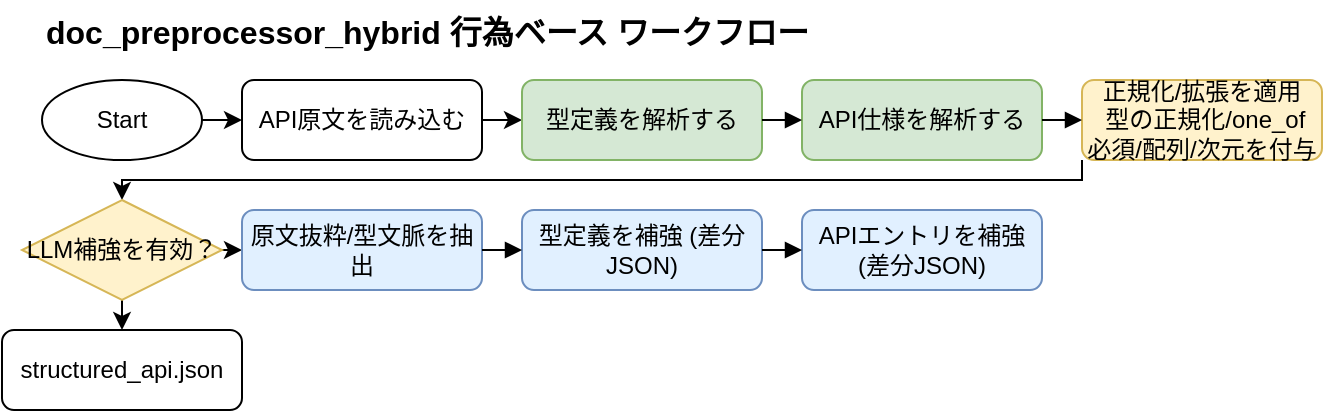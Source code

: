 <mxfile>
    <diagram id="pipeline" name="doc_preprocessor_hybrid_activity_workflow">
        <mxGraphModel dx="228" dy="1038" grid="1" gridSize="10" guides="1" tooltips="1" connect="1" arrows="1" fold="1" page="1" pageScale="1" pageWidth="1920" pageHeight="1080" math="0" shadow="0">
            <root>
                <mxCell id="0"/>
                <mxCell id="1" parent="0"/>
                <mxCell id="TITLE" value="doc_preprocessor_hybrid 行為ベース ワークフロー" style="text;strokeColor=none;fillColor=none;align=left;verticalAlign=top;fontStyle=1;fontSize=16;" parent="1" vertex="1">
                    <mxGeometry x="40" y="40" width="520" height="30" as="geometry"/>
                </mxCell>
                <mxCell id="3cnJW8OzbraPkvrjtHVB-4" style="edgeStyle=orthogonalEdgeStyle;rounded=0;orthogonalLoop=1;jettySize=auto;html=1;exitX=1;exitY=0.5;exitDx=0;exitDy=0;entryX=0;entryY=0.5;entryDx=0;entryDy=0;" edge="1" parent="1" source="START" target="READ_API">
                    <mxGeometry relative="1" as="geometry"/>
                </mxCell>
                <mxCell id="START" value="Start" style="ellipse;whiteSpace=wrap;html=1;fillColor=#ffffff;strokeColor=#000000;" parent="1" vertex="1">
                    <mxGeometry x="40" y="80" width="80" height="40" as="geometry"/>
                </mxCell>
                <mxCell id="3cnJW8OzbraPkvrjtHVB-5" style="edgeStyle=orthogonalEdgeStyle;rounded=0;orthogonalLoop=1;jettySize=auto;html=1;exitX=1;exitY=0.5;exitDx=0;exitDy=0;entryX=0;entryY=0.5;entryDx=0;entryDy=0;" edge="1" parent="1" source="READ_API" target="PARSE_TYPES">
                    <mxGeometry relative="1" as="geometry"/>
                </mxCell>
                <mxCell id="READ_API" value="API原文を読み込む" style="rounded=1;whiteSpace=wrap;html=1;fillColor=#ffffff;strokeColor=#000000;" parent="1" vertex="1">
                    <mxGeometry x="140" y="80" width="120" height="40" as="geometry"/>
                </mxCell>
                <mxCell id="PARSE_TYPES" value="型定義を解析する" style="rounded=1;whiteSpace=wrap;html=1;fillColor=#d5e8d4;strokeColor=#82b366;" parent="1" vertex="1">
                    <mxGeometry x="280" y="80" width="120" height="40" as="geometry"/>
                </mxCell>
                <mxCell id="PARSE_API" value="API仕様を解析する" style="rounded=1;whiteSpace=wrap;html=1;fillColor=#d5e8d4;strokeColor=#82b366;" parent="1" vertex="1">
                    <mxGeometry x="420" y="80" width="120" height="40" as="geometry"/>
                </mxCell>
                <mxCell id="3cnJW8OzbraPkvrjtHVB-7" style="edgeStyle=orthogonalEdgeStyle;rounded=0;orthogonalLoop=1;jettySize=auto;html=1;exitX=0;exitY=1;exitDx=0;exitDy=0;entryX=0.5;entryY=0;entryDx=0;entryDy=0;" edge="1" parent="1" source="POSTPROC" target="LLM_DECISION">
                    <mxGeometry relative="1" as="geometry">
                        <Array as="points">
                            <mxPoint x="560" y="130"/>
                            <mxPoint x="80" y="130"/>
                        </Array>
                    </mxGeometry>
                </mxCell>
                <mxCell id="POSTPROC" value="正規化/拡張を適用&lt;div&gt;&amp;nbsp;型の正規化/one_of&lt;/div&gt;&lt;div&gt;必須/配列/次元を付与&lt;/div&gt;" style="rounded=1;whiteSpace=wrap;html=1;fillColor=#fff2cc;strokeColor=#d6b656;" parent="1" vertex="1">
                    <mxGeometry x="560" y="80" width="120" height="40" as="geometry"/>
                </mxCell>
                <mxCell id="3cnJW8OzbraPkvrjtHVB-6" style="edgeStyle=orthogonalEdgeStyle;rounded=0;orthogonalLoop=1;jettySize=auto;html=1;exitX=1;exitY=0.5;exitDx=0;exitDy=0;entryX=0;entryY=0.5;entryDx=0;entryDy=0;" edge="1" parent="1" source="LLM_DECISION" target="CTX_BUILD">
                    <mxGeometry relative="1" as="geometry"/>
                </mxCell>
                <mxCell id="3cnJW8OzbraPkvrjtHVB-8" style="edgeStyle=orthogonalEdgeStyle;rounded=0;orthogonalLoop=1;jettySize=auto;html=1;exitX=0.5;exitY=1;exitDx=0;exitDy=0;entryX=0.5;entryY=0;entryDx=0;entryDy=0;" edge="1" parent="1" source="LLM_DECISION" target="3cnJW8OzbraPkvrjtHVB-3">
                    <mxGeometry relative="1" as="geometry"/>
                </mxCell>
                <mxCell id="LLM_DECISION" value="LLM補強を有効？" style="rhombus;whiteSpace=wrap;html=1;fillColor=#fff2cc;strokeColor=#d6b656;" parent="1" vertex="1">
                    <mxGeometry x="30" y="140" width="100" height="50" as="geometry"/>
                </mxCell>
                <mxCell id="CTX_BUILD" value="原文抜粋/型文脈を抽出" style="rounded=1;whiteSpace=wrap;html=1;fillColor=#e1f0ff;strokeColor=#6c8ebf;" parent="1" vertex="1">
                    <mxGeometry x="140" y="145" width="120" height="40" as="geometry"/>
                </mxCell>
                <mxCell id="ENRICH_TYPES" value="型定義を補強 (差分JSON)" style="rounded=1;whiteSpace=wrap;html=1;fillColor=#e1f0ff;strokeColor=#6c8ebf;" parent="1" vertex="1">
                    <mxGeometry x="280" y="145" width="120" height="40" as="geometry"/>
                </mxCell>
                <mxCell id="ENRICH_ENTRIES" value="APIエントリを補強 (差分JSON)" style="rounded=1;whiteSpace=wrap;html=1;fillColor=#e1f0ff;strokeColor=#6c8ebf;" parent="1" vertex="1">
                    <mxGeometry x="420" y="145" width="120" height="40" as="geometry"/>
                </mxCell>
                <mxCell id="e2" style="endArrow=block;html=1;" parent="1" edge="1">
                    <mxGeometry relative="1" as="geometry">
                        <mxPoint x="400" y="125" as="sourcePoint"/>
                    </mxGeometry>
                </mxCell>
                <mxCell id="e5" style="endArrow=block;html=1;" parent="1" source="PARSE_TYPES" target="PARSE_API" edge="1">
                    <mxGeometry relative="1" as="geometry"/>
                </mxCell>
                <mxCell id="e6" style="endArrow=block;html=1;" parent="1" source="PARSE_API" target="POSTPROC" edge="1">
                    <mxGeometry relative="1" as="geometry"/>
                </mxCell>
                <mxCell id="e11" style="endArrow=block;html=1;" parent="1" source="CTX_BUILD" target="ENRICH_TYPES" edge="1">
                    <mxGeometry relative="1" as="geometry"/>
                </mxCell>
                <mxCell id="e12" style="endArrow=block;html=1;" parent="1" source="ENRICH_TYPES" target="ENRICH_ENTRIES" edge="1">
                    <mxGeometry relative="1" as="geometry"/>
                </mxCell>
                <mxCell id="3cnJW8OzbraPkvrjtHVB-3" value="structured_api.json" style="rounded=1;whiteSpace=wrap;html=1;fillColor=#ffffff;strokeColor=#000000;" vertex="1" parent="1">
                    <mxGeometry x="20" y="205" width="120" height="40" as="geometry"/>
                </mxCell>
            </root>
        </mxGraphModel>
    </diagram>
</mxfile>